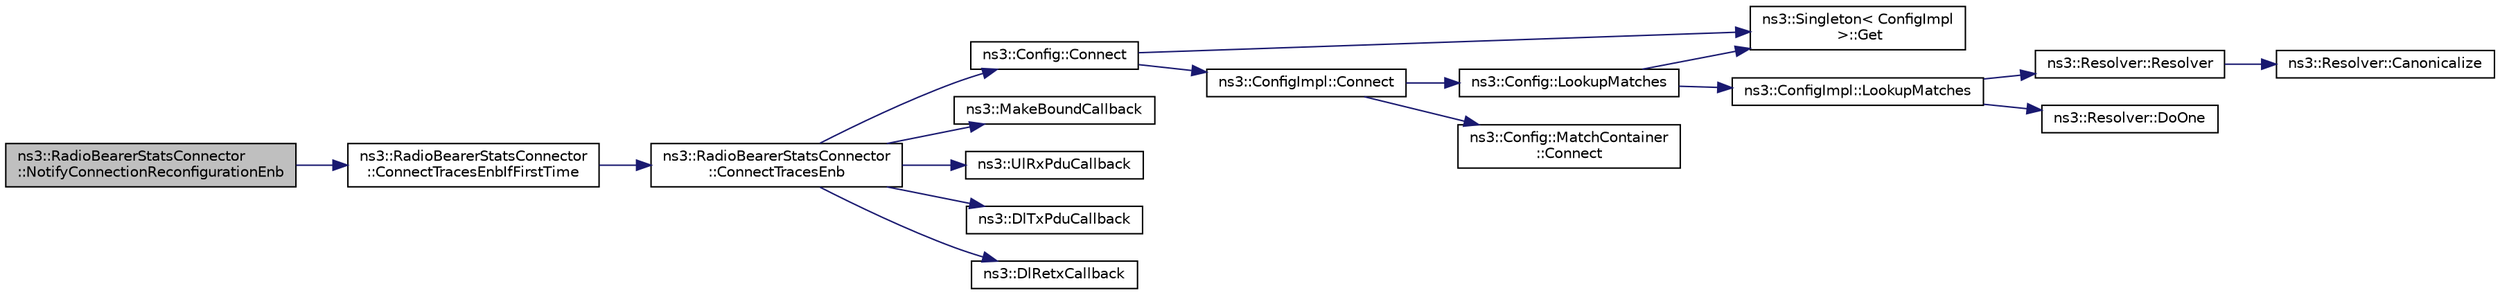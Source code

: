 digraph "ns3::RadioBearerStatsConnector::NotifyConnectionReconfigurationEnb"
{
  edge [fontname="Helvetica",fontsize="10",labelfontname="Helvetica",labelfontsize="10"];
  node [fontname="Helvetica",fontsize="10",shape=record];
  rankdir="LR";
  Node1 [label="ns3::RadioBearerStatsConnector\l::NotifyConnectionReconfigurationEnb",height=0.2,width=0.4,color="black", fillcolor="grey75", style="filled", fontcolor="black"];
  Node1 -> Node2 [color="midnightblue",fontsize="10",style="solid"];
  Node2 [label="ns3::RadioBearerStatsConnector\l::ConnectTracesEnbIfFirstTime",height=0.2,width=0.4,color="black", fillcolor="white", style="filled",URL="$d7/d1f/classns3_1_1RadioBearerStatsConnector.html#a1e460064135aff49f310a158accd43e4"];
  Node2 -> Node3 [color="midnightblue",fontsize="10",style="solid"];
  Node3 [label="ns3::RadioBearerStatsConnector\l::ConnectTracesEnb",height=0.2,width=0.4,color="black", fillcolor="white", style="filled",URL="$d7/d1f/classns3_1_1RadioBearerStatsConnector.html#a1a09fef5f081a058913a917c8a78cfc5"];
  Node3 -> Node4 [color="midnightblue",fontsize="10",style="solid"];
  Node4 [label="ns3::Config::Connect",height=0.2,width=0.4,color="black", fillcolor="white", style="filled",URL="$d1/d44/group__config.html#ga4014f151241cd0939b6cb64409605736"];
  Node4 -> Node5 [color="midnightblue",fontsize="10",style="solid"];
  Node5 [label="ns3::Singleton\< ConfigImpl\l \>::Get",height=0.2,width=0.4,color="black", fillcolor="white", style="filled",URL="$d8/d77/classns3_1_1Singleton.html#a80a2cd3c25a27ea72add7a9f7a141ffa"];
  Node4 -> Node6 [color="midnightblue",fontsize="10",style="solid"];
  Node6 [label="ns3::ConfigImpl::Connect",height=0.2,width=0.4,color="black", fillcolor="white", style="filled",URL="$d1/dbd/classns3_1_1ConfigImpl.html#a9e74a4715051a976d08d83447b2a0094"];
  Node6 -> Node7 [color="midnightblue",fontsize="10",style="solid"];
  Node7 [label="ns3::Config::LookupMatches",height=0.2,width=0.4,color="black", fillcolor="white", style="filled",URL="$d1/d44/group__config.html#ga74aeb63f8f50b4a98043351552ef7db6"];
  Node7 -> Node5 [color="midnightblue",fontsize="10",style="solid"];
  Node7 -> Node8 [color="midnightblue",fontsize="10",style="solid"];
  Node8 [label="ns3::ConfigImpl::LookupMatches",height=0.2,width=0.4,color="black", fillcolor="white", style="filled",URL="$d1/dbd/classns3_1_1ConfigImpl.html#a15729299768695aa09a7ac0ba2c3b7e9"];
  Node8 -> Node9 [color="midnightblue",fontsize="10",style="solid"];
  Node9 [label="ns3::Resolver::Resolver",height=0.2,width=0.4,color="black", fillcolor="white", style="filled",URL="$d4/dc4/classns3_1_1Resolver.html#aacc39f1f92a6a127e71210936f7f7d35"];
  Node9 -> Node10 [color="midnightblue",fontsize="10",style="solid"];
  Node10 [label="ns3::Resolver::Canonicalize",height=0.2,width=0.4,color="black", fillcolor="white", style="filled",URL="$d4/dc4/classns3_1_1Resolver.html#a17e3b2dbd56da7d36782f3926713b48f"];
  Node8 -> Node11 [color="midnightblue",fontsize="10",style="solid"];
  Node11 [label="ns3::Resolver::DoOne",height=0.2,width=0.4,color="black", fillcolor="white", style="filled",URL="$d4/dc4/classns3_1_1Resolver.html#afba9f35df8976f26b6de7be7350a49d4"];
  Node6 -> Node12 [color="midnightblue",fontsize="10",style="solid"];
  Node12 [label="ns3::Config::MatchContainer\l::Connect",height=0.2,width=0.4,color="black", fillcolor="white", style="filled",URL="$d5/d7e/classns3_1_1Config_1_1MatchContainer.html#a3faec88bf2938163282336eef46e21ee"];
  Node3 -> Node13 [color="midnightblue",fontsize="10",style="solid"];
  Node13 [label="ns3::MakeBoundCallback",height=0.2,width=0.4,color="black", fillcolor="white", style="filled",URL="$de/d40/group__makeboundcallback.html#ga1725d6362e6065faa0709f7c93f8d770"];
  Node3 -> Node14 [color="midnightblue",fontsize="10",style="solid"];
  Node14 [label="ns3::UlRxPduCallback",height=0.2,width=0.4,color="black", fillcolor="white", style="filled",URL="$d7/d2e/namespacens3.html#a269527c03607c9c885d7cff7667ec5e0"];
  Node3 -> Node15 [color="midnightblue",fontsize="10",style="solid"];
  Node15 [label="ns3::DlTxPduCallback",height=0.2,width=0.4,color="black", fillcolor="white", style="filled",URL="$d7/d2e/namespacens3.html#a7de82f7ed9986b9bcb67951f61e02ff4"];
  Node3 -> Node16 [color="midnightblue",fontsize="10",style="solid"];
  Node16 [label="ns3::DlRetxCallback",height=0.2,width=0.4,color="black", fillcolor="white", style="filled",URL="$d7/d2e/namespacens3.html#a5778b5cac8d73d89a93bab0e1b460ed5"];
}
